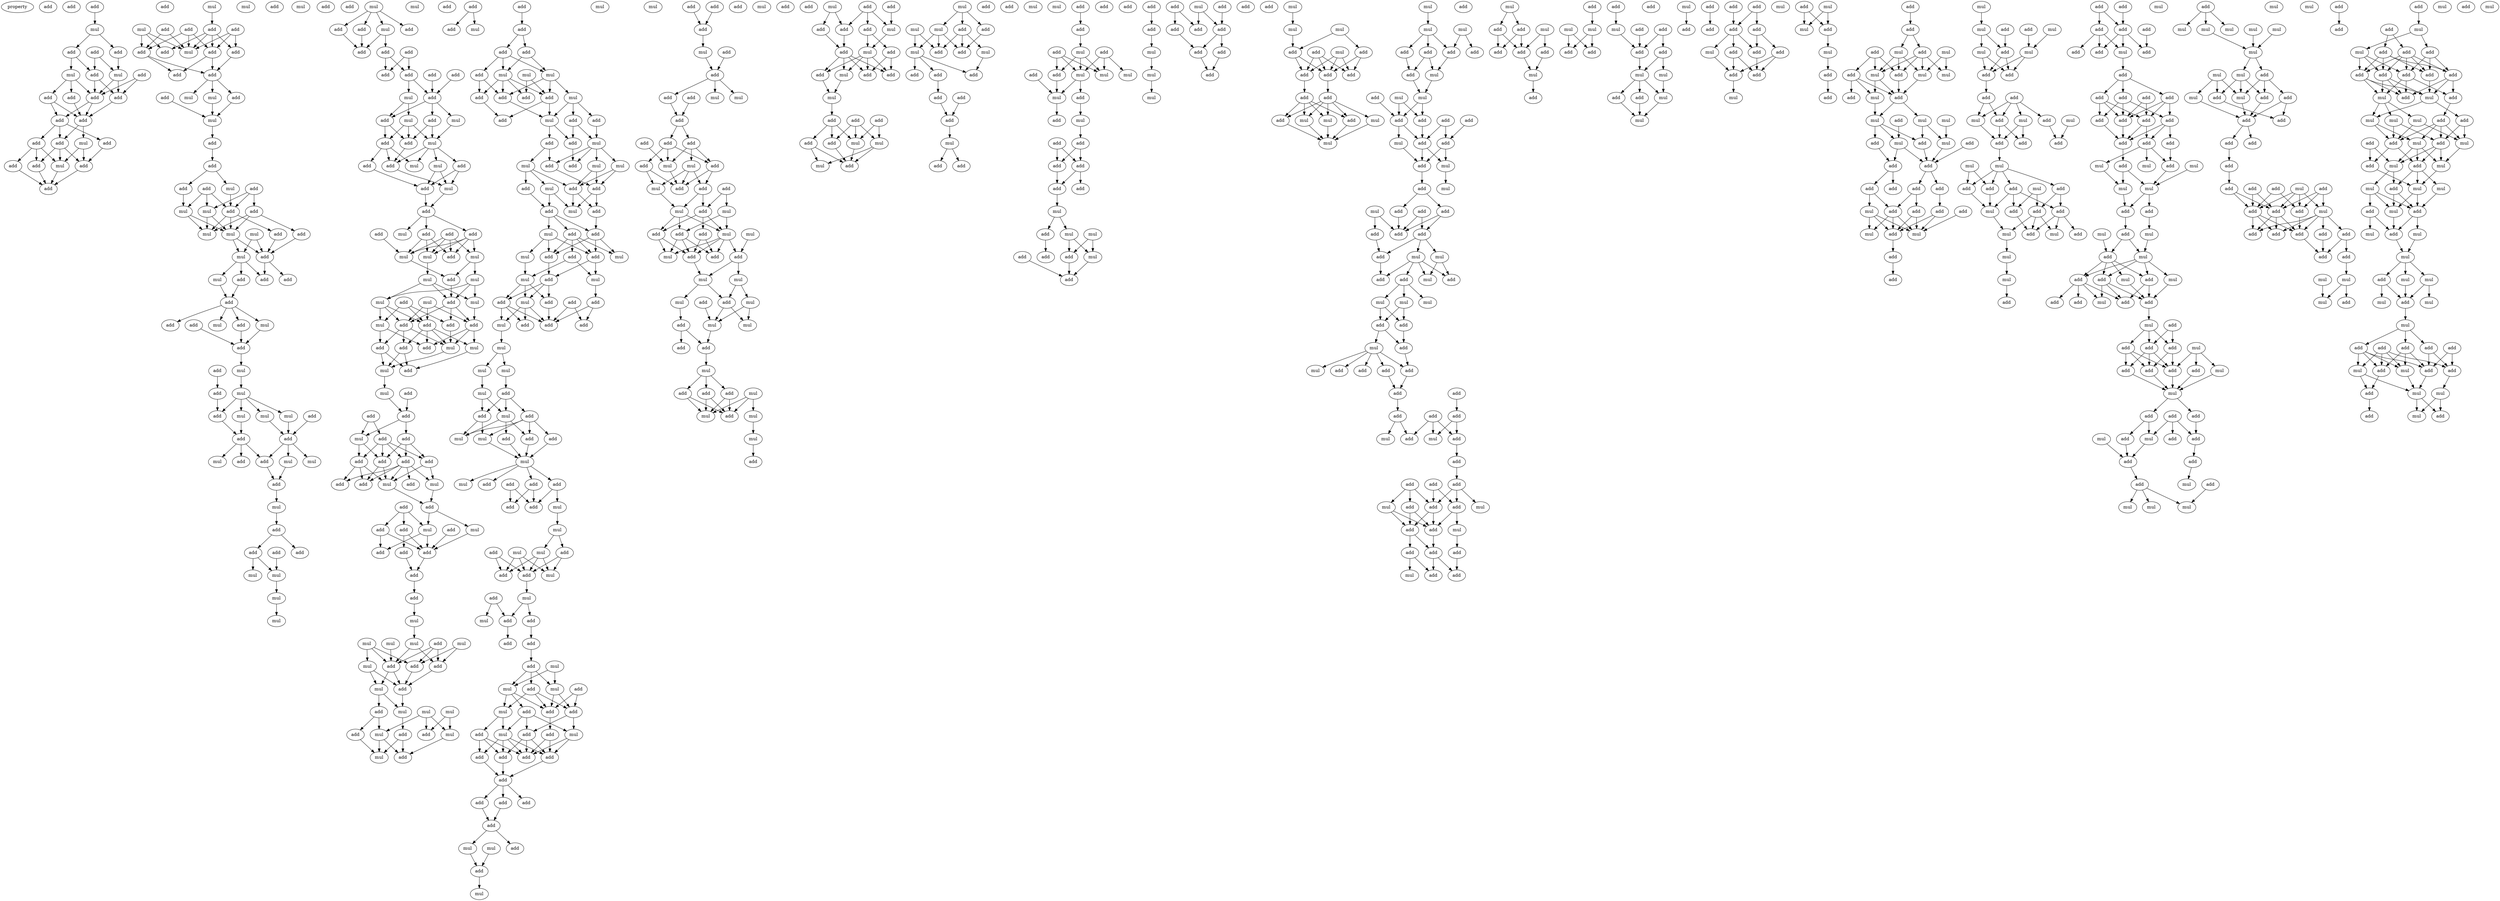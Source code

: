 digraph {
    node [fontcolor=black]
    property [mul=2,lf=1.9]
    0 [ label = add ];
    1 [ label = add ];
    2 [ label = add ];
    3 [ label = add ];
    4 [ label = mul ];
    5 [ label = add ];
    6 [ label = add ];
    7 [ label = add ];
    8 [ label = add ];
    9 [ label = mul ];
    10 [ label = mul ];
    11 [ label = add ];
    12 [ label = add ];
    13 [ label = add ];
    14 [ label = add ];
    15 [ label = add ];
    16 [ label = add ];
    17 [ label = add ];
    18 [ label = add ];
    19 [ label = add ];
    20 [ label = add ];
    21 [ label = mul ];
    22 [ label = add ];
    23 [ label = mul ];
    24 [ label = add ];
    25 [ label = add ];
    26 [ label = add ];
    27 [ label = mul ];
    28 [ label = add ];
    29 [ label = add ];
    30 [ label = mul ];
    31 [ label = add ];
    32 [ label = add ];
    33 [ label = add ];
    34 [ label = add ];
    35 [ label = mul ];
    36 [ label = add ];
    37 [ label = add ];
    38 [ label = add ];
    39 [ label = add ];
    40 [ label = mul ];
    41 [ label = mul ];
    42 [ label = add ];
    43 [ label = add ];
    44 [ label = mul ];
    45 [ label = add ];
    46 [ label = mul ];
    47 [ label = add ];
    48 [ label = add ];
    49 [ label = add ];
    50 [ label = add ];
    51 [ label = mul ];
    52 [ label = add ];
    53 [ label = mul ];
    54 [ label = add ];
    55 [ label = mul ];
    56 [ label = add ];
    57 [ label = mul ];
    58 [ label = mul ];
    59 [ label = mul ];
    60 [ label = add ];
    61 [ label = mul ];
    62 [ label = add ];
    63 [ label = mul ];
    64 [ label = add ];
    65 [ label = add ];
    66 [ label = add ];
    67 [ label = add ];
    68 [ label = mul ];
    69 [ label = add ];
    70 [ label = add ];
    71 [ label = mul ];
    72 [ label = add ];
    73 [ label = add ];
    74 [ label = add ];
    75 [ label = mul ];
    76 [ label = add ];
    77 [ label = mul ];
    78 [ label = add ];
    79 [ label = mul ];
    80 [ label = mul ];
    81 [ label = add ];
    82 [ label = mul ];
    83 [ label = add ];
    84 [ label = add ];
    85 [ label = add ];
    86 [ label = mul ];
    87 [ label = mul ];
    88 [ label = add ];
    89 [ label = mul ];
    90 [ label = add ];
    91 [ label = mul ];
    92 [ label = add ];
    93 [ label = add ];
    94 [ label = add ];
    95 [ label = add ];
    96 [ label = mul ];
    97 [ label = mul ];
    98 [ label = mul ];
    99 [ label = add ];
    100 [ label = mul ];
    101 [ label = mul ];
    102 [ label = add ];
    103 [ label = add ];
    104 [ label = mul ];
    105 [ label = add ];
    106 [ label = add ];
    107 [ label = mul ];
    108 [ label = mul ];
    109 [ label = add ];
    110 [ label = add ];
    111 [ label = add ];
    112 [ label = add ];
    113 [ label = add ];
    114 [ label = add ];
    115 [ label = add ];
    116 [ label = add ];
    117 [ label = add ];
    118 [ label = mul ];
    119 [ label = add ];
    120 [ label = add ];
    121 [ label = mul ];
    122 [ label = add ];
    123 [ label = mul ];
    124 [ label = mul ];
    125 [ label = add ];
    126 [ label = add ];
    127 [ label = mul ];
    128 [ label = add ];
    129 [ label = mul ];
    130 [ label = add ];
    131 [ label = add ];
    132 [ label = mul ];
    133 [ label = add ];
    134 [ label = add ];
    135 [ label = add ];
    136 [ label = mul ];
    137 [ label = add ];
    138 [ label = add ];
    139 [ label = add ];
    140 [ label = mul ];
    141 [ label = add ];
    142 [ label = mul ];
    143 [ label = mul ];
    144 [ label = add ];
    145 [ label = mul ];
    146 [ label = mul ];
    147 [ label = mul ];
    148 [ label = add ];
    149 [ label = mul ];
    150 [ label = mul ];
    151 [ label = add ];
    152 [ label = add ];
    153 [ label = add ];
    154 [ label = add ];
    155 [ label = add ];
    156 [ label = mul ];
    157 [ label = add ];
    158 [ label = mul ];
    159 [ label = add ];
    160 [ label = add ];
    161 [ label = mul ];
    162 [ label = add ];
    163 [ label = mul ];
    164 [ label = mul ];
    165 [ label = add ];
    166 [ label = add ];
    167 [ label = add ];
    168 [ label = add ];
    169 [ label = mul ];
    170 [ label = add ];
    171 [ label = add ];
    172 [ label = add ];
    173 [ label = add ];
    174 [ label = add ];
    175 [ label = mul ];
    176 [ label = mul ];
    177 [ label = add ];
    178 [ label = add ];
    179 [ label = add ];
    180 [ label = add ];
    181 [ label = add ];
    182 [ label = add ];
    183 [ label = add ];
    184 [ label = mul ];
    185 [ label = mul ];
    186 [ label = add ];
    187 [ label = add ];
    188 [ label = add ];
    189 [ label = add ];
    190 [ label = add ];
    191 [ label = add ];
    192 [ label = mul ];
    193 [ label = mul ];
    194 [ label = mul ];
    195 [ label = mul ];
    196 [ label = add ];
    197 [ label = mul ];
    198 [ label = mul ];
    199 [ label = add ];
    200 [ label = add ];
    201 [ label = add ];
    202 [ label = add ];
    203 [ label = mul ];
    204 [ label = add ];
    205 [ label = mul ];
    206 [ label = mul ];
    207 [ label = mul ];
    208 [ label = mul ];
    209 [ label = add ];
    210 [ label = add ];
    211 [ label = add ];
    212 [ label = mul ];
    213 [ label = mul ];
    214 [ label = add ];
    215 [ label = add ];
    216 [ label = add ];
    217 [ label = add ];
    218 [ label = mul ];
    219 [ label = add ];
    220 [ label = add ];
    221 [ label = add ];
    222 [ label = add ];
    223 [ label = mul ];
    224 [ label = mul ];
    225 [ label = mul ];
    226 [ label = add ];
    227 [ label = add ];
    228 [ label = mul ];
    229 [ label = add ];
    230 [ label = add ];
    231 [ label = add ];
    232 [ label = mul ];
    233 [ label = add ];
    234 [ label = add ];
    235 [ label = mul ];
    236 [ label = add ];
    237 [ label = add ];
    238 [ label = mul ];
    239 [ label = add ];
    240 [ label = mul ];
    241 [ label = mul ];
    242 [ label = add ];
    243 [ label = mul ];
    244 [ label = add ];
    245 [ label = add ];
    246 [ label = add ];
    247 [ label = add ];
    248 [ label = add ];
    249 [ label = mul ];
    250 [ label = mul ];
    251 [ label = add ];
    252 [ label = add ];
    253 [ label = add ];
    254 [ label = mul ];
    255 [ label = add ];
    256 [ label = add ];
    257 [ label = mul ];
    258 [ label = mul ];
    259 [ label = add ];
    260 [ label = mul ];
    261 [ label = add ];
    262 [ label = add ];
    263 [ label = mul ];
    264 [ label = add ];
    265 [ label = add ];
    266 [ label = mul ];
    267 [ label = add ];
    268 [ label = add ];
    269 [ label = add ];
    270 [ label = mul ];
    271 [ label = mul ];
    272 [ label = mul ];
    273 [ label = mul ];
    274 [ label = mul ];
    275 [ label = add ];
    276 [ label = mul ];
    277 [ label = add ];
    278 [ label = add ];
    279 [ label = add ];
    280 [ label = mul ];
    281 [ label = add ];
    282 [ label = mul ];
    283 [ label = add ];
    284 [ label = mul ];
    285 [ label = add ];
    286 [ label = mul ];
    287 [ label = add ];
    288 [ label = add ];
    289 [ label = add ];
    290 [ label = add ];
    291 [ label = add ];
    292 [ label = mul ];
    293 [ label = mul ];
    294 [ label = add ];
    295 [ label = mul ];
    296 [ label = add ];
    297 [ label = mul ];
    298 [ label = add ];
    299 [ label = add ];
    300 [ label = mul ];
    301 [ label = mul ];
    302 [ label = add ];
    303 [ label = add ];
    304 [ label = add ];
    305 [ label = mul ];
    306 [ label = add ];
    307 [ label = add ];
    308 [ label = add ];
    309 [ label = mul ];
    310 [ label = mul ];
    311 [ label = add ];
    312 [ label = mul ];
    313 [ label = add ];
    314 [ label = add ];
    315 [ label = add ];
    316 [ label = mul ];
    317 [ label = add ];
    318 [ label = add ];
    319 [ label = add ];
    320 [ label = mul ];
    321 [ label = add ];
    322 [ label = mul ];
    323 [ label = add ];
    324 [ label = add ];
    325 [ label = add ];
    326 [ label = add ];
    327 [ label = add ];
    328 [ label = add ];
    329 [ label = add ];
    330 [ label = add ];
    331 [ label = add ];
    332 [ label = mul ];
    333 [ label = mul ];
    334 [ label = mul ];
    335 [ label = add ];
    336 [ label = add ];
    337 [ label = add ];
    338 [ label = add ];
    339 [ label = add ];
    340 [ label = mul ];
    341 [ label = add ];
    342 [ label = mul ];
    343 [ label = mul ];
    344 [ label = add ];
    345 [ label = add ];
    346 [ label = add ];
    347 [ label = mul ];
    348 [ label = add ];
    349 [ label = add ];
    350 [ label = mul ];
    351 [ label = add ];
    352 [ label = add ];
    353 [ label = add ];
    354 [ label = add ];
    355 [ label = add ];
    356 [ label = add ];
    357 [ label = mul ];
    358 [ label = mul ];
    359 [ label = add ];
    360 [ label = mul ];
    361 [ label = add ];
    362 [ label = add ];
    363 [ label = add ];
    364 [ label = mul ];
    365 [ label = mul ];
    366 [ label = add ];
    367 [ label = add ];
    368 [ label = mul ];
    369 [ label = mul ];
    370 [ label = add ];
    371 [ label = add ];
    372 [ label = add ];
    373 [ label = mul ];
    374 [ label = add ];
    375 [ label = add ];
    376 [ label = mul ];
    377 [ label = mul ];
    378 [ label = mul ];
    379 [ label = add ];
    380 [ label = mul ];
    381 [ label = add ];
    382 [ label = mul ];
    383 [ label = mul ];
    384 [ label = add ];
    385 [ label = add ];
    386 [ label = add ];
    387 [ label = mul ];
    388 [ label = add ];
    389 [ label = add ];
    390 [ label = mul ];
    391 [ label = add ];
    392 [ label = mul ];
    393 [ label = mul ];
    394 [ label = add ];
    395 [ label = mul ];
    396 [ label = add ];
    397 [ label = mul ];
    398 [ label = add ];
    399 [ label = add ];
    400 [ label = add ];
    401 [ label = add ];
    402 [ label = add ];
    403 [ label = mul ];
    404 [ label = add ];
    405 [ label = mul ];
    406 [ label = add ];
    407 [ label = add ];
    408 [ label = add ];
    409 [ label = add ];
    410 [ label = mul ];
    411 [ label = mul ];
    412 [ label = add ];
    413 [ label = add ];
    414 [ label = add ];
    415 [ label = add ];
    416 [ label = mul ];
    417 [ label = add ];
    418 [ label = mul ];
    419 [ label = add ];
    420 [ label = mul ];
    421 [ label = mul ];
    422 [ label = mul ];
    423 [ label = mul ];
    424 [ label = add ];
    425 [ label = add ];
    426 [ label = add ];
    427 [ label = mul ];
    428 [ label = mul ];
    429 [ label = add ];
    430 [ label = add ];
    431 [ label = add ];
    432 [ label = add ];
    433 [ label = add ];
    434 [ label = add ];
    435 [ label = add ];
    436 [ label = add ];
    437 [ label = add ];
    438 [ label = mul ];
    439 [ label = mul ];
    440 [ label = mul ];
    441 [ label = add ];
    442 [ label = add ];
    443 [ label = add ];
    444 [ label = add ];
    445 [ label = add ];
    446 [ label = add ];
    447 [ label = mul ];
    448 [ label = mul ];
    449 [ label = mul ];
    450 [ label = mul ];
    451 [ label = add ];
    452 [ label = add ];
    453 [ label = mul ];
    454 [ label = add ];
    455 [ label = mul ];
    456 [ label = add ];
    457 [ label = add ];
    458 [ label = add ];
    459 [ label = add ];
    460 [ label = add ];
    461 [ label = add ];
    462 [ label = add ];
    463 [ label = add ];
    464 [ label = add ];
    465 [ label = mul ];
    466 [ label = mul ];
    467 [ label = add ];
    468 [ label = mul ];
    469 [ label = add ];
    470 [ label = add ];
    471 [ label = mul ];
    472 [ label = add ];
    473 [ label = add ];
    474 [ label = add ];
    475 [ label = add ];
    476 [ label = mul ];
    477 [ label = mul ];
    478 [ label = mul ];
    479 [ label = mul ];
    480 [ label = add ];
    481 [ label = add ];
    482 [ label = add ];
    483 [ label = add ];
    484 [ label = add ];
    485 [ label = add ];
    486 [ label = add ];
    487 [ label = add ];
    488 [ label = add ];
    489 [ label = add ];
    490 [ label = mul ];
    491 [ label = mul ];
    492 [ label = mul ];
    493 [ label = add ];
    494 [ label = add ];
    495 [ label = add ];
    496 [ label = mul ];
    497 [ label = add ];
    498 [ label = add ];
    499 [ label = add ];
    500 [ label = add ];
    501 [ label = add ];
    502 [ label = add ];
    503 [ label = add ];
    504 [ label = mul ];
    505 [ label = mul ];
    506 [ label = mul ];
    507 [ label = mul ];
    508 [ label = mul ];
    509 [ label = mul ];
    510 [ label = mul ];
    511 [ label = add ];
    512 [ label = add ];
    513 [ label = add ];
    514 [ label = add ];
    515 [ label = add ];
    516 [ label = add ];
    517 [ label = mul ];
    518 [ label = add ];
    519 [ label = mul ];
    520 [ label = mul ];
    521 [ label = add ];
    522 [ label = add ];
    523 [ label = add ];
    524 [ label = add ];
    525 [ label = add ];
    526 [ label = add ];
    527 [ label = mul ];
    528 [ label = add ];
    529 [ label = mul ];
    530 [ label = add ];
    531 [ label = mul ];
    532 [ label = add ];
    533 [ label = add ];
    534 [ label = add ];
    535 [ label = mul ];
    536 [ label = add ];
    537 [ label = add ];
    538 [ label = add ];
    539 [ label = add ];
    540 [ label = mul ];
    541 [ label = mul ];
    542 [ label = add ];
    543 [ label = add ];
    544 [ label = mul ];
    545 [ label = add ];
    546 [ label = mul ];
    547 [ label = mul ];
    548 [ label = mul ];
    549 [ label = add ];
    550 [ label = add ];
    551 [ label = add ];
    552 [ label = mul ];
    553 [ label = add ];
    554 [ label = add ];
    555 [ label = add ];
    556 [ label = mul ];
    557 [ label = add ];
    558 [ label = add ];
    559 [ label = add ];
    560 [ label = add ];
    561 [ label = add ];
    562 [ label = add ];
    563 [ label = mul ];
    564 [ label = mul ];
    565 [ label = add ];
    566 [ label = add ];
    567 [ label = add ];
    568 [ label = add ];
    569 [ label = add ];
    570 [ label = add ];
    571 [ label = add ];
    572 [ label = mul ];
    573 [ label = mul ];
    574 [ label = add ];
    575 [ label = add ];
    576 [ label = add ];
    577 [ label = add ];
    578 [ label = mul ];
    579 [ label = add ];
    580 [ label = add ];
    581 [ label = add ];
    582 [ label = add ];
    583 [ label = mul ];
    584 [ label = add ];
    585 [ label = mul ];
    586 [ label = add ];
    587 [ label = mul ];
    588 [ label = add ];
    589 [ label = add ];
    590 [ label = add ];
    591 [ label = add ];
    592 [ label = mul ];
    593 [ label = add ];
    594 [ label = add ];
    595 [ label = mul ];
    596 [ label = mul ];
    597 [ label = add ];
    598 [ label = add ];
    599 [ label = add ];
    600 [ label = mul ];
    601 [ label = add ];
    602 [ label = add ];
    603 [ label = add ];
    604 [ label = add ];
    605 [ label = mul ];
    606 [ label = mul ];
    607 [ label = mul ];
    608 [ label = add ];
    609 [ label = add ];
    610 [ label = add ];
    611 [ label = mul ];
    612 [ label = mul ];
    613 [ label = add ];
    614 [ label = add ];
    615 [ label = add ];
    616 [ label = add ];
    617 [ label = add ];
    618 [ label = add ];
    619 [ label = add ];
    620 [ label = mul ];
    621 [ label = add ];
    622 [ label = add ];
    623 [ label = add ];
    624 [ label = mul ];
    625 [ label = add ];
    626 [ label = add ];
    627 [ label = add ];
    628 [ label = mul ];
    629 [ label = mul ];
    630 [ label = mul ];
    631 [ label = add ];
    632 [ label = mul ];
    633 [ label = add ];
    634 [ label = add ];
    635 [ label = add ];
    636 [ label = add ];
    637 [ label = mul ];
    638 [ label = mul ];
    639 [ label = add ];
    640 [ label = add ];
    641 [ label = mul ];
    642 [ label = mul ];
    643 [ label = add ];
    644 [ label = mul ];
    645 [ label = add ];
    646 [ label = add ];
    647 [ label = mul ];
    648 [ label = add ];
    649 [ label = mul ];
    650 [ label = add ];
    651 [ label = mul ];
    652 [ label = mul ];
    653 [ label = add ];
    654 [ label = mul ];
    655 [ label = mul ];
    656 [ label = add ];
    657 [ label = add ];
    658 [ label = add ];
    659 [ label = add ];
    660 [ label = add ];
    661 [ label = add ];
    662 [ label = add ];
    663 [ label = add ];
    664 [ label = add ];
    665 [ label = add ];
    666 [ label = add ];
    667 [ label = add ];
    668 [ label = mul ];
    669 [ label = mul ];
    670 [ label = add ];
    671 [ label = mul ];
    672 [ label = add ];
    673 [ label = add ];
    674 [ label = mul ];
    675 [ label = add ];
    676 [ label = mul ];
    677 [ label = mul ];
    678 [ label = add ];
    679 [ label = mul ];
    680 [ label = add ];
    681 [ label = mul ];
    682 [ label = add ];
    683 [ label = add ];
    684 [ label = add ];
    685 [ label = add ];
    686 [ label = mul ];
    687 [ label = mul ];
    688 [ label = add ];
    689 [ label = add ];
    690 [ label = mul ];
    691 [ label = add ];
    692 [ label = add ];
    693 [ label = add ];
    694 [ label = mul ];
    695 [ label = mul ];
    696 [ label = mul ];
    697 [ label = add ];
    698 [ label = add ];
    699 [ label = add ];
    700 [ label = add ];
    701 [ label = add ];
    702 [ label = mul ];
    703 [ label = add ];
    704 [ label = add ];
    705 [ label = mul ];
    706 [ label = add ];
    707 [ label = add ];
    708 [ label = mul ];
    709 [ label = mul ];
    710 [ label = mul ];
    711 [ label = add ];
    712 [ label = add ];
    713 [ label = mul ];
    714 [ label = add ];
    715 [ label = add ];
    716 [ label = add ];
    717 [ label = add ];
    718 [ label = add ];
    719 [ label = add ];
    720 [ label = mul ];
    721 [ label = add ];
    722 [ label = add ];
    723 [ label = add ];
    724 [ label = add ];
    725 [ label = add ];
    726 [ label = add ];
    727 [ label = add ];
    728 [ label = add ];
    729 [ label = add ];
    730 [ label = add ];
    731 [ label = add ];
    732 [ label = add ];
    733 [ label = add ];
    734 [ label = add ];
    735 [ label = mul ];
    736 [ label = mul ];
    737 [ label = add ];
    738 [ label = mul ];
    739 [ label = mul ];
    740 [ label = mul ];
    741 [ label = add ];
    742 [ label = add ];
    743 [ label = mul ];
    744 [ label = add ];
    745 [ label = mul ];
    746 [ label = mul ];
    747 [ label = add ];
    748 [ label = mul ];
    749 [ label = add ];
    750 [ label = mul ];
    751 [ label = add ];
    752 [ label = add ];
    753 [ label = add ];
    754 [ label = add ];
    755 [ label = add ];
    756 [ label = mul ];
    757 [ label = add ];
    758 [ label = mul ];
    759 [ label = add ];
    760 [ label = mul ];
    761 [ label = add ];
    762 [ label = add ];
    763 [ label = add ];
    764 [ label = add ];
    765 [ label = add ];
    766 [ label = mul ];
    767 [ label = add ];
    768 [ label = add ];
    769 [ label = mul ];
    770 [ label = add ];
    771 [ label = add ];
    772 [ label = add ];
    773 [ label = add ];
    774 [ label = add ];
    775 [ label = add ];
    776 [ label = mul ];
    777 [ label = mul ];
    778 [ label = add ];
    779 [ label = add ];
    780 [ label = mul ];
    781 [ label = add ];
    782 [ label = add ];
    783 [ label = mul ];
    784 [ label = mul ];
    785 [ label = mul ];
    786 [ label = add ];
    787 [ label = mul ];
    788 [ label = mul ];
    789 [ label = mul ];
    790 [ label = mul ];
    791 [ label = mul ];
    792 [ label = mul ];
    793 [ label = mul ];
    794 [ label = mul ];
    795 [ label = add ];
    796 [ label = add ];
    797 [ label = add ];
    798 [ label = add ];
    799 [ label = mul ];
    800 [ label = mul ];
    801 [ label = add ];
    802 [ label = add ];
    803 [ label = mul ];
    804 [ label = add ];
    805 [ label = add ];
    806 [ label = add ];
    807 [ label = add ];
    808 [ label = add ];
    809 [ label = mul ];
    810 [ label = add ];
    811 [ label = add ];
    812 [ label = add ];
    813 [ label = add ];
    814 [ label = add ];
    815 [ label = mul ];
    816 [ label = add ];
    817 [ label = add ];
    818 [ label = add ];
    819 [ label = add ];
    820 [ label = add ];
    821 [ label = add ];
    822 [ label = add ];
    823 [ label = mul ];
    824 [ label = mul ];
    825 [ label = mul ];
    826 [ label = add ];
    827 [ label = mul ];
    828 [ label = add ];
    829 [ label = add ];
    830 [ label = add ];
    831 [ label = add ];
    832 [ label = mul ];
    833 [ label = mul ];
    834 [ label = mul ];
    835 [ label = add ];
    836 [ label = add ];
    837 [ label = add ];
    838 [ label = add ];
    839 [ label = add ];
    840 [ label = add ];
    841 [ label = add ];
    842 [ label = add ];
    843 [ label = add ];
    844 [ label = mul ];
    845 [ label = mul ];
    846 [ label = add ];
    847 [ label = add ];
    848 [ label = add ];
    849 [ label = mul ];
    850 [ label = mul ];
    851 [ label = mul ];
    852 [ label = add ];
    853 [ label = add ];
    854 [ label = add ];
    855 [ label = mul ];
    856 [ label = mul ];
    857 [ label = add ];
    858 [ label = add ];
    859 [ label = mul ];
    860 [ label = mul ];
    861 [ label = mul ];
    862 [ label = mul ];
    863 [ label = mul ];
    864 [ label = add ];
    865 [ label = mul ];
    866 [ label = add ];
    867 [ label = add ];
    868 [ label = mul ];
    869 [ label = add ];
    870 [ label = mul ];
    871 [ label = mul ];
    872 [ label = mul ];
    873 [ label = add ];
    874 [ label = mul ];
    875 [ label = add ];
    876 [ label = mul ];
    877 [ label = mul ];
    878 [ label = mul ];
    879 [ label = add ];
    880 [ label = add ];
    881 [ label = add ];
    882 [ label = add ];
    883 [ label = add ];
    884 [ label = add ];
    885 [ label = mul ];
    886 [ label = mul ];
    887 [ label = add ];
    888 [ label = add ];
    889 [ label = add ];
    890 [ label = mul ];
    891 [ label = mul ];
    892 [ label = add ];
    893 [ label = mul ];
    894 [ label = add ];
    895 [ label = add ];
    896 [ label = mul ];
    2 -> 4 [ name = 0 ];
    4 -> 6 [ name = 1 ];
    4 -> 7 [ name = 2 ];
    5 -> 10 [ name = 3 ];
    5 -> 11 [ name = 4 ];
    6 -> 10 [ name = 5 ];
    7 -> 9 [ name = 6 ];
    7 -> 11 [ name = 7 ];
    8 -> 13 [ name = 8 ];
    8 -> 14 [ name = 9 ];
    9 -> 12 [ name = 10 ];
    9 -> 14 [ name = 11 ];
    9 -> 15 [ name = 12 ];
    10 -> 13 [ name = 13 ];
    10 -> 14 [ name = 14 ];
    11 -> 13 [ name = 15 ];
    11 -> 14 [ name = 16 ];
    12 -> 16 [ name = 17 ];
    12 -> 17 [ name = 18 ];
    13 -> 17 [ name = 19 ];
    14 -> 16 [ name = 20 ];
    14 -> 17 [ name = 21 ];
    15 -> 17 [ name = 22 ];
    16 -> 18 [ name = 23 ];
    16 -> 19 [ name = 24 ];
    16 -> 20 [ name = 25 ];
    17 -> 18 [ name = 26 ];
    17 -> 21 [ name = 27 ];
    18 -> 23 [ name = 28 ];
    18 -> 24 [ name = 29 ];
    18 -> 25 [ name = 30 ];
    19 -> 22 [ name = 31 ];
    19 -> 23 [ name = 32 ];
    19 -> 25 [ name = 33 ];
    20 -> 24 [ name = 34 ];
    21 -> 23 [ name = 35 ];
    21 -> 24 [ name = 36 ];
    22 -> 26 [ name = 37 ];
    23 -> 26 [ name = 38 ];
    24 -> 26 [ name = 39 ];
    25 -> 26 [ name = 40 ];
    27 -> 28 [ name = 41 ];
    28 -> 33 [ name = 42 ];
    28 -> 35 [ name = 43 ];
    28 -> 36 [ name = 44 ];
    28 -> 37 [ name = 45 ];
    29 -> 34 [ name = 46 ];
    29 -> 35 [ name = 47 ];
    29 -> 37 [ name = 48 ];
    30 -> 34 [ name = 49 ];
    30 -> 35 [ name = 50 ];
    30 -> 36 [ name = 51 ];
    31 -> 34 [ name = 52 ];
    31 -> 35 [ name = 53 ];
    32 -> 33 [ name = 54 ];
    32 -> 35 [ name = 55 ];
    32 -> 37 [ name = 56 ];
    33 -> 39 [ name = 57 ];
    34 -> 38 [ name = 58 ];
    34 -> 39 [ name = 59 ];
    37 -> 38 [ name = 60 ];
    37 -> 39 [ name = 61 ];
    39 -> 40 [ name = 62 ];
    39 -> 41 [ name = 63 ];
    39 -> 42 [ name = 64 ];
    40 -> 44 [ name = 65 ];
    42 -> 44 [ name = 66 ];
    43 -> 44 [ name = 67 ];
    44 -> 45 [ name = 68 ];
    45 -> 47 [ name = 69 ];
    47 -> 49 [ name = 70 ];
    47 -> 51 [ name = 71 ];
    48 -> 52 [ name = 72 ];
    48 -> 53 [ name = 73 ];
    48 -> 55 [ name = 74 ];
    49 -> 53 [ name = 75 ];
    50 -> 52 [ name = 76 ];
    50 -> 54 [ name = 77 ];
    50 -> 55 [ name = 78 ];
    51 -> 52 [ name = 79 ];
    52 -> 56 [ name = 80 ];
    52 -> 58 [ name = 81 ];
    52 -> 59 [ name = 82 ];
    53 -> 58 [ name = 83 ];
    53 -> 59 [ name = 84 ];
    54 -> 58 [ name = 85 ];
    54 -> 59 [ name = 86 ];
    54 -> 60 [ name = 87 ];
    55 -> 58 [ name = 88 ];
    55 -> 59 [ name = 89 ];
    56 -> 62 [ name = 90 ];
    57 -> 61 [ name = 91 ];
    57 -> 62 [ name = 92 ];
    59 -> 61 [ name = 93 ];
    59 -> 62 [ name = 94 ];
    60 -> 62 [ name = 95 ];
    61 -> 63 [ name = 96 ];
    61 -> 64 [ name = 97 ];
    61 -> 66 [ name = 98 ];
    62 -> 64 [ name = 99 ];
    62 -> 65 [ name = 100 ];
    63 -> 67 [ name = 101 ];
    66 -> 67 [ name = 102 ];
    67 -> 68 [ name = 103 ];
    67 -> 70 [ name = 104 ];
    67 -> 71 [ name = 105 ];
    67 -> 72 [ name = 106 ];
    69 -> 73 [ name = 107 ];
    70 -> 73 [ name = 108 ];
    71 -> 73 [ name = 109 ];
    73 -> 75 [ name = 110 ];
    74 -> 76 [ name = 111 ];
    75 -> 77 [ name = 112 ];
    76 -> 78 [ name = 113 ];
    77 -> 78 [ name = 114 ];
    77 -> 79 [ name = 115 ];
    77 -> 80 [ name = 116 ];
    77 -> 82 [ name = 117 ];
    78 -> 83 [ name = 118 ];
    79 -> 84 [ name = 119 ];
    80 -> 83 [ name = 120 ];
    81 -> 84 [ name = 121 ];
    82 -> 84 [ name = 122 ];
    83 -> 85 [ name = 123 ];
    83 -> 88 [ name = 124 ];
    83 -> 89 [ name = 125 ];
    84 -> 86 [ name = 126 ];
    84 -> 87 [ name = 127 ];
    84 -> 88 [ name = 128 ];
    87 -> 90 [ name = 129 ];
    88 -> 90 [ name = 130 ];
    90 -> 91 [ name = 131 ];
    91 -> 92 [ name = 132 ];
    92 -> 94 [ name = 133 ];
    92 -> 95 [ name = 134 ];
    93 -> 96 [ name = 135 ];
    95 -> 96 [ name = 136 ];
    95 -> 97 [ name = 137 ];
    96 -> 98 [ name = 138 ];
    98 -> 100 [ name = 139 ];
    104 -> 105 [ name = 140 ];
    104 -> 106 [ name = 141 ];
    104 -> 107 [ name = 142 ];
    104 -> 109 [ name = 143 ];
    105 -> 112 [ name = 144 ];
    106 -> 112 [ name = 145 ];
    107 -> 110 [ name = 146 ];
    107 -> 112 [ name = 147 ];
    110 -> 115 [ name = 148 ];
    110 -> 117 [ name = 149 ];
    111 -> 115 [ name = 150 ];
    111 -> 117 [ name = 151 ];
    114 -> 119 [ name = 152 ];
    116 -> 119 [ name = 153 ];
    117 -> 118 [ name = 154 ];
    117 -> 119 [ name = 155 ];
    118 -> 122 [ name = 156 ];
    118 -> 123 [ name = 157 ];
    119 -> 120 [ name = 158 ];
    119 -> 121 [ name = 159 ];
    119 -> 122 [ name = 160 ];
    120 -> 124 [ name = 161 ];
    120 -> 126 [ name = 162 ];
    121 -> 124 [ name = 163 ];
    122 -> 125 [ name = 164 ];
    122 -> 126 [ name = 165 ];
    123 -> 124 [ name = 166 ];
    123 -> 125 [ name = 167 ];
    123 -> 126 [ name = 168 ];
    124 -> 127 [ name = 169 ];
    124 -> 128 [ name = 170 ];
    124 -> 129 [ name = 171 ];
    124 -> 131 [ name = 172 ];
    125 -> 128 [ name = 173 ];
    125 -> 129 [ name = 174 ];
    125 -> 130 [ name = 175 ];
    126 -> 128 [ name = 176 ];
    127 -> 132 [ name = 177 ];
    127 -> 133 [ name = 178 ];
    128 -> 132 [ name = 179 ];
    130 -> 133 [ name = 180 ];
    131 -> 132 [ name = 181 ];
    131 -> 133 [ name = 182 ];
    132 -> 134 [ name = 183 ];
    133 -> 134 [ name = 184 ];
    134 -> 136 [ name = 185 ];
    134 -> 138 [ name = 186 ];
    134 -> 139 [ name = 187 ];
    135 -> 143 [ name = 188 ];
    137 -> 140 [ name = 189 ];
    137 -> 141 [ name = 190 ];
    137 -> 142 [ name = 191 ];
    137 -> 143 [ name = 192 ];
    138 -> 140 [ name = 193 ];
    138 -> 141 [ name = 194 ];
    138 -> 142 [ name = 195 ];
    138 -> 143 [ name = 196 ];
    139 -> 141 [ name = 197 ];
    139 -> 142 [ name = 198 ];
    139 -> 143 [ name = 199 ];
    140 -> 144 [ name = 200 ];
    140 -> 145 [ name = 201 ];
    142 -> 146 [ name = 202 ];
    143 -> 144 [ name = 203 ];
    144 -> 151 [ name = 204 ];
    145 -> 149 [ name = 205 ];
    145 -> 150 [ name = 206 ];
    145 -> 151 [ name = 207 ];
    146 -> 149 [ name = 208 ];
    146 -> 150 [ name = 209 ];
    146 -> 151 [ name = 210 ];
    147 -> 152 [ name = 211 ];
    147 -> 153 [ name = 212 ];
    147 -> 155 [ name = 213 ];
    148 -> 153 [ name = 214 ];
    148 -> 154 [ name = 215 ];
    148 -> 156 [ name = 216 ];
    149 -> 155 [ name = 217 ];
    150 -> 152 [ name = 218 ];
    150 -> 153 [ name = 219 ];
    150 -> 156 [ name = 220 ];
    151 -> 152 [ name = 221 ];
    151 -> 154 [ name = 222 ];
    151 -> 155 [ name = 223 ];
    152 -> 157 [ name = 224 ];
    152 -> 158 [ name = 225 ];
    152 -> 160 [ name = 226 ];
    153 -> 158 [ name = 227 ];
    153 -> 159 [ name = 228 ];
    153 -> 160 [ name = 229 ];
    153 -> 161 [ name = 230 ];
    154 -> 158 [ name = 231 ];
    155 -> 158 [ name = 232 ];
    155 -> 159 [ name = 233 ];
    155 -> 161 [ name = 234 ];
    156 -> 157 [ name = 235 ];
    156 -> 159 [ name = 236 ];
    157 -> 162 [ name = 237 ];
    157 -> 163 [ name = 238 ];
    158 -> 163 [ name = 239 ];
    160 -> 162 [ name = 240 ];
    160 -> 163 [ name = 241 ];
    161 -> 162 [ name = 242 ];
    163 -> 164 [ name = 243 ];
    164 -> 166 [ name = 244 ];
    165 -> 166 [ name = 245 ];
    166 -> 168 [ name = 246 ];
    166 -> 169 [ name = 247 ];
    167 -> 169 [ name = 248 ];
    167 -> 170 [ name = 249 ];
    168 -> 171 [ name = 250 ];
    168 -> 172 [ name = 251 ];
    168 -> 173 [ name = 252 ];
    169 -> 173 [ name = 253 ];
    169 -> 174 [ name = 254 ];
    170 -> 171 [ name = 255 ];
    170 -> 172 [ name = 256 ];
    170 -> 173 [ name = 257 ];
    170 -> 174 [ name = 258 ];
    171 -> 175 [ name = 259 ];
    171 -> 176 [ name = 260 ];
    171 -> 177 [ name = 261 ];
    171 -> 178 [ name = 262 ];
    171 -> 179 [ name = 263 ];
    172 -> 175 [ name = 264 ];
    172 -> 176 [ name = 265 ];
    173 -> 175 [ name = 266 ];
    173 -> 179 [ name = 267 ];
    174 -> 175 [ name = 268 ];
    174 -> 178 [ name = 269 ];
    174 -> 179 [ name = 270 ];
    175 -> 180 [ name = 271 ];
    176 -> 180 [ name = 272 ];
    180 -> 184 [ name = 273 ];
    180 -> 185 [ name = 274 ];
    181 -> 182 [ name = 275 ];
    181 -> 185 [ name = 276 ];
    181 -> 186 [ name = 277 ];
    182 -> 188 [ name = 278 ];
    182 -> 189 [ name = 279 ];
    183 -> 189 [ name = 280 ];
    184 -> 189 [ name = 281 ];
    185 -> 187 [ name = 282 ];
    185 -> 189 [ name = 283 ];
    186 -> 187 [ name = 284 ];
    186 -> 189 [ name = 285 ];
    188 -> 190 [ name = 286 ];
    189 -> 190 [ name = 287 ];
    190 -> 191 [ name = 288 ];
    191 -> 192 [ name = 289 ];
    192 -> 194 [ name = 290 ];
    193 -> 199 [ name = 291 ];
    194 -> 199 [ name = 292 ];
    194 -> 201 [ name = 293 ];
    195 -> 200 [ name = 294 ];
    195 -> 201 [ name = 295 ];
    196 -> 199 [ name = 296 ];
    196 -> 200 [ name = 297 ];
    196 -> 201 [ name = 298 ];
    197 -> 198 [ name = 299 ];
    197 -> 199 [ name = 300 ];
    197 -> 200 [ name = 301 ];
    198 -> 202 [ name = 302 ];
    198 -> 203 [ name = 303 ];
    199 -> 202 [ name = 304 ];
    199 -> 203 [ name = 305 ];
    200 -> 202 [ name = 306 ];
    201 -> 202 [ name = 307 ];
    202 -> 207 [ name = 308 ];
    203 -> 204 [ name = 309 ];
    203 -> 207 [ name = 310 ];
    204 -> 211 [ name = 311 ];
    204 -> 212 [ name = 312 ];
    205 -> 208 [ name = 313 ];
    205 -> 209 [ name = 314 ];
    205 -> 212 [ name = 315 ];
    206 -> 208 [ name = 316 ];
    206 -> 209 [ name = 317 ];
    207 -> 210 [ name = 318 ];
    208 -> 214 [ name = 319 ];
    210 -> 213 [ name = 320 ];
    210 -> 214 [ name = 321 ];
    211 -> 213 [ name = 322 ];
    212 -> 213 [ name = 323 ];
    212 -> 214 [ name = 324 ];
    215 -> 216 [ name = 325 ];
    215 -> 218 [ name = 326 ];
    217 -> 219 [ name = 327 ];
    219 -> 220 [ name = 328 ];
    219 -> 221 [ name = 329 ];
    220 -> 222 [ name = 330 ];
    220 -> 223 [ name = 331 ];
    220 -> 225 [ name = 332 ];
    221 -> 223 [ name = 333 ];
    221 -> 225 [ name = 334 ];
    222 -> 226 [ name = 335 ];
    222 -> 230 [ name = 336 ];
    223 -> 228 [ name = 337 ];
    223 -> 229 [ name = 338 ];
    223 -> 230 [ name = 339 ];
    224 -> 227 [ name = 340 ];
    224 -> 229 [ name = 341 ];
    225 -> 226 [ name = 342 ];
    225 -> 227 [ name = 343 ];
    225 -> 229 [ name = 344 ];
    225 -> 230 [ name = 345 ];
    226 -> 231 [ name = 346 ];
    228 -> 232 [ name = 347 ];
    228 -> 233 [ name = 348 ];
    228 -> 234 [ name = 349 ];
    229 -> 231 [ name = 350 ];
    229 -> 232 [ name = 351 ];
    230 -> 232 [ name = 352 ];
    232 -> 236 [ name = 353 ];
    232 -> 237 [ name = 354 ];
    233 -> 235 [ name = 355 ];
    233 -> 236 [ name = 356 ];
    234 -> 235 [ name = 357 ];
    235 -> 238 [ name = 358 ];
    235 -> 239 [ name = 359 ];
    235 -> 241 [ name = 360 ];
    235 -> 242 [ name = 361 ];
    236 -> 242 [ name = 362 ];
    237 -> 239 [ name = 363 ];
    237 -> 240 [ name = 364 ];
    238 -> 244 [ name = 365 ];
    238 -> 245 [ name = 366 ];
    239 -> 244 [ name = 367 ];
    240 -> 243 [ name = 368 ];
    240 -> 245 [ name = 369 ];
    240 -> 246 [ name = 370 ];
    241 -> 244 [ name = 371 ];
    241 -> 245 [ name = 372 ];
    243 -> 247 [ name = 373 ];
    243 -> 249 [ name = 374 ];
    244 -> 248 [ name = 375 ];
    244 -> 249 [ name = 376 ];
    245 -> 248 [ name = 377 ];
    245 -> 249 [ name = 378 ];
    246 -> 247 [ name = 379 ];
    247 -> 250 [ name = 380 ];
    247 -> 251 [ name = 381 ];
    247 -> 252 [ name = 382 ];
    248 -> 251 [ name = 383 ];
    250 -> 255 [ name = 384 ];
    250 -> 256 [ name = 385 ];
    250 -> 257 [ name = 386 ];
    251 -> 254 [ name = 387 ];
    251 -> 255 [ name = 388 ];
    251 -> 256 [ name = 389 ];
    252 -> 253 [ name = 390 ];
    252 -> 254 [ name = 391 ];
    252 -> 255 [ name = 392 ];
    252 -> 256 [ name = 393 ];
    253 -> 258 [ name = 394 ];
    253 -> 260 [ name = 395 ];
    255 -> 259 [ name = 396 ];
    256 -> 258 [ name = 397 ];
    256 -> 259 [ name = 398 ];
    257 -> 260 [ name = 399 ];
    258 -> 262 [ name = 400 ];
    259 -> 263 [ name = 401 ];
    259 -> 264 [ name = 402 ];
    259 -> 265 [ name = 403 ];
    260 -> 263 [ name = 404 ];
    260 -> 264 [ name = 405 ];
    260 -> 265 [ name = 406 ];
    261 -> 267 [ name = 407 ];
    261 -> 268 [ name = 408 ];
    262 -> 267 [ name = 409 ];
    262 -> 268 [ name = 410 ];
    263 -> 266 [ name = 411 ];
    263 -> 268 [ name = 412 ];
    263 -> 269 [ name = 413 ];
    264 -> 268 [ name = 414 ];
    265 -> 266 [ name = 415 ];
    265 -> 268 [ name = 416 ];
    265 -> 269 [ name = 417 ];
    266 -> 270 [ name = 418 ];
    270 -> 271 [ name = 419 ];
    270 -> 272 [ name = 420 ];
    271 -> 275 [ name = 421 ];
    272 -> 273 [ name = 422 ];
    273 -> 276 [ name = 423 ];
    273 -> 278 [ name = 424 ];
    275 -> 276 [ name = 425 ];
    275 -> 277 [ name = 426 ];
    275 -> 278 [ name = 427 ];
    276 -> 279 [ name = 428 ];
    276 -> 280 [ name = 429 ];
    276 -> 283 [ name = 430 ];
    277 -> 280 [ name = 431 ];
    277 -> 281 [ name = 432 ];
    277 -> 282 [ name = 433 ];
    277 -> 283 [ name = 434 ];
    278 -> 280 [ name = 435 ];
    278 -> 282 [ name = 436 ];
    279 -> 284 [ name = 437 ];
    281 -> 284 [ name = 438 ];
    282 -> 284 [ name = 439 ];
    283 -> 284 [ name = 440 ];
    284 -> 285 [ name = 441 ];
    284 -> 286 [ name = 442 ];
    284 -> 287 [ name = 443 ];
    284 -> 288 [ name = 444 ];
    285 -> 290 [ name = 445 ];
    285 -> 291 [ name = 446 ];
    288 -> 290 [ name = 447 ];
    288 -> 292 [ name = 448 ];
    289 -> 290 [ name = 449 ];
    289 -> 291 [ name = 450 ];
    292 -> 293 [ name = 451 ];
    293 -> 296 [ name = 452 ];
    293 -> 297 [ name = 453 ];
    294 -> 298 [ name = 454 ];
    294 -> 299 [ name = 455 ];
    295 -> 298 [ name = 456 ];
    295 -> 299 [ name = 457 ];
    295 -> 300 [ name = 458 ];
    296 -> 298 [ name = 459 ];
    296 -> 300 [ name = 460 ];
    297 -> 298 [ name = 461 ];
    297 -> 299 [ name = 462 ];
    297 -> 300 [ name = 463 ];
    298 -> 301 [ name = 464 ];
    301 -> 303 [ name = 465 ];
    301 -> 304 [ name = 466 ];
    302 -> 303 [ name = 467 ];
    302 -> 305 [ name = 468 ];
    303 -> 307 [ name = 469 ];
    304 -> 306 [ name = 470 ];
    306 -> 308 [ name = 471 ];
    308 -> 310 [ name = 472 ];
    308 -> 311 [ name = 473 ];
    308 -> 312 [ name = 474 ];
    309 -> 310 [ name = 475 ];
    309 -> 312 [ name = 476 ];
    310 -> 314 [ name = 477 ];
    310 -> 316 [ name = 478 ];
    310 -> 317 [ name = 479 ];
    311 -> 314 [ name = 480 ];
    311 -> 315 [ name = 481 ];
    311 -> 316 [ name = 482 ];
    312 -> 314 [ name = 483 ];
    312 -> 315 [ name = 484 ];
    313 -> 314 [ name = 485 ];
    313 -> 315 [ name = 486 ];
    314 -> 318 [ name = 487 ];
    315 -> 320 [ name = 488 ];
    315 -> 321 [ name = 489 ];
    316 -> 319 [ name = 490 ];
    316 -> 322 [ name = 491 ];
    317 -> 320 [ name = 492 ];
    317 -> 321 [ name = 493 ];
    317 -> 322 [ name = 494 ];
    318 -> 325 [ name = 495 ];
    318 -> 326 [ name = 496 ];
    319 -> 323 [ name = 497 ];
    319 -> 324 [ name = 498 ];
    319 -> 326 [ name = 499 ];
    320 -> 325 [ name = 500 ];
    320 -> 326 [ name = 501 ];
    321 -> 324 [ name = 502 ];
    321 -> 325 [ name = 503 ];
    321 -> 326 [ name = 504 ];
    322 -> 323 [ name = 505 ];
    322 -> 324 [ name = 506 ];
    322 -> 325 [ name = 507 ];
    322 -> 326 [ name = 508 ];
    323 -> 327 [ name = 509 ];
    324 -> 327 [ name = 510 ];
    325 -> 327 [ name = 511 ];
    327 -> 328 [ name = 512 ];
    327 -> 329 [ name = 513 ];
    327 -> 330 [ name = 514 ];
    328 -> 331 [ name = 515 ];
    330 -> 331 [ name = 516 ];
    331 -> 332 [ name = 517 ];
    331 -> 335 [ name = 518 ];
    332 -> 336 [ name = 519 ];
    334 -> 336 [ name = 520 ];
    336 -> 340 [ name = 521 ];
    337 -> 341 [ name = 522 ];
    339 -> 341 [ name = 523 ];
    341 -> 342 [ name = 524 ];
    342 -> 345 [ name = 525 ];
    344 -> 345 [ name = 526 ];
    345 -> 347 [ name = 527 ];
    345 -> 349 [ name = 528 ];
    345 -> 350 [ name = 529 ];
    346 -> 351 [ name = 530 ];
    349 -> 351 [ name = 531 ];
    351 -> 353 [ name = 532 ];
    351 -> 354 [ name = 533 ];
    353 -> 356 [ name = 534 ];
    353 -> 357 [ name = 535 ];
    353 -> 358 [ name = 536 ];
    354 -> 356 [ name = 537 ];
    354 -> 358 [ name = 538 ];
    354 -> 359 [ name = 539 ];
    355 -> 358 [ name = 540 ];
    356 -> 361 [ name = 541 ];
    356 -> 363 [ name = 542 ];
    357 -> 360 [ name = 543 ];
    357 -> 361 [ name = 544 ];
    357 -> 363 [ name = 545 ];
    358 -> 361 [ name = 546 ];
    359 -> 360 [ name = 547 ];
    359 -> 361 [ name = 548 ];
    360 -> 364 [ name = 549 ];
    362 -> 365 [ name = 550 ];
    362 -> 366 [ name = 551 ];
    363 -> 364 [ name = 552 ];
    363 -> 366 [ name = 553 ];
    364 -> 367 [ name = 554 ];
    364 -> 368 [ name = 555 ];
    364 -> 371 [ name = 556 ];
    365 -> 367 [ name = 557 ];
    365 -> 368 [ name = 558 ];
    366 -> 368 [ name = 559 ];
    366 -> 370 [ name = 560 ];
    366 -> 371 [ name = 561 ];
    367 -> 372 [ name = 562 ];
    367 -> 373 [ name = 563 ];
    367 -> 374 [ name = 564 ];
    368 -> 372 [ name = 565 ];
    368 -> 373 [ name = 566 ];
    368 -> 374 [ name = 567 ];
    368 -> 375 [ name = 568 ];
    369 -> 375 [ name = 569 ];
    370 -> 372 [ name = 570 ];
    370 -> 374 [ name = 571 ];
    371 -> 373 [ name = 572 ];
    371 -> 374 [ name = 573 ];
    374 -> 376 [ name = 574 ];
    375 -> 376 [ name = 575 ];
    375 -> 377 [ name = 576 ];
    376 -> 380 [ name = 577 ];
    376 -> 381 [ name = 578 ];
    377 -> 378 [ name = 579 ];
    377 -> 381 [ name = 580 ];
    378 -> 382 [ name = 581 ];
    378 -> 383 [ name = 582 ];
    379 -> 382 [ name = 583 ];
    380 -> 384 [ name = 584 ];
    381 -> 382 [ name = 585 ];
    381 -> 383 [ name = 586 ];
    382 -> 386 [ name = 587 ];
    384 -> 385 [ name = 588 ];
    384 -> 386 [ name = 589 ];
    386 -> 387 [ name = 590 ];
    387 -> 388 [ name = 591 ];
    387 -> 389 [ name = 592 ];
    387 -> 391 [ name = 593 ];
    388 -> 392 [ name = 594 ];
    388 -> 394 [ name = 595 ];
    389 -> 392 [ name = 596 ];
    389 -> 394 [ name = 597 ];
    390 -> 392 [ name = 598 ];
    390 -> 393 [ name = 599 ];
    390 -> 394 [ name = 600 ];
    391 -> 392 [ name = 601 ];
    391 -> 394 [ name = 602 ];
    393 -> 395 [ name = 603 ];
    395 -> 396 [ name = 604 ];
    397 -> 401 [ name = 605 ];
    397 -> 402 [ name = 606 ];
    398 -> 403 [ name = 607 ];
    399 -> 400 [ name = 608 ];
    399 -> 401 [ name = 609 ];
    399 -> 403 [ name = 610 ];
    400 -> 405 [ name = 611 ];
    400 -> 406 [ name = 612 ];
    401 -> 404 [ name = 613 ];
    402 -> 404 [ name = 614 ];
    403 -> 405 [ name = 615 ];
    404 -> 407 [ name = 616 ];
    404 -> 408 [ name = 617 ];
    404 -> 409 [ name = 618 ];
    404 -> 410 [ name = 619 ];
    405 -> 407 [ name = 620 ];
    405 -> 408 [ name = 621 ];
    405 -> 409 [ name = 622 ];
    405 -> 410 [ name = 623 ];
    406 -> 407 [ name = 624 ];
    406 -> 409 [ name = 625 ];
    408 -> 411 [ name = 626 ];
    410 -> 411 [ name = 627 ];
    411 -> 413 [ name = 628 ];
    412 -> 415 [ name = 629 ];
    412 -> 416 [ name = 630 ];
    412 -> 418 [ name = 631 ];
    413 -> 415 [ name = 632 ];
    413 -> 416 [ name = 633 ];
    413 -> 417 [ name = 634 ];
    414 -> 416 [ name = 635 ];
    414 -> 418 [ name = 636 ];
    415 -> 419 [ name = 637 ];
    416 -> 419 [ name = 638 ];
    417 -> 419 [ name = 639 ];
    417 -> 420 [ name = 640 ];
    418 -> 419 [ name = 641 ];
    418 -> 420 [ name = 642 ];
    421 -> 422 [ name = 643 ];
    421 -> 424 [ name = 644 ];
    421 -> 425 [ name = 645 ];
    422 -> 426 [ name = 646 ];
    422 -> 428 [ name = 647 ];
    422 -> 429 [ name = 648 ];
    423 -> 426 [ name = 649 ];
    423 -> 428 [ name = 650 ];
    424 -> 426 [ name = 651 ];
    424 -> 427 [ name = 652 ];
    424 -> 429 [ name = 653 ];
    425 -> 429 [ name = 654 ];
    427 -> 432 [ name = 655 ];
    428 -> 431 [ name = 656 ];
    428 -> 432 [ name = 657 ];
    428 -> 433 [ name = 658 ];
    431 -> 434 [ name = 659 ];
    434 -> 437 [ name = 660 ];
    435 -> 437 [ name = 661 ];
    437 -> 438 [ name = 662 ];
    438 -> 441 [ name = 663 ];
    438 -> 442 [ name = 664 ];
    443 -> 444 [ name = 665 ];
    444 -> 447 [ name = 666 ];
    445 -> 448 [ name = 667 ];
    445 -> 449 [ name = 668 ];
    445 -> 450 [ name = 669 ];
    446 -> 449 [ name = 670 ];
    446 -> 450 [ name = 671 ];
    446 -> 451 [ name = 672 ];
    447 -> 449 [ name = 673 ];
    447 -> 450 [ name = 674 ];
    447 -> 451 [ name = 675 ];
    449 -> 453 [ name = 676 ];
    449 -> 454 [ name = 677 ];
    451 -> 453 [ name = 678 ];
    452 -> 453 [ name = 679 ];
    453 -> 456 [ name = 680 ];
    454 -> 455 [ name = 681 ];
    455 -> 457 [ name = 682 ];
    457 -> 460 [ name = 683 ];
    457 -> 461 [ name = 684 ];
    458 -> 460 [ name = 685 ];
    458 -> 461 [ name = 686 ];
    460 -> 462 [ name = 687 ];
    461 -> 462 [ name = 688 ];
    461 -> 463 [ name = 689 ];
    462 -> 465 [ name = 690 ];
    465 -> 466 [ name = 691 ];
    465 -> 467 [ name = 692 ];
    466 -> 471 [ name = 693 ];
    466 -> 472 [ name = 694 ];
    467 -> 469 [ name = 695 ];
    468 -> 471 [ name = 696 ];
    468 -> 472 [ name = 697 ];
    470 -> 474 [ name = 698 ];
    471 -> 474 [ name = 699 ];
    472 -> 474 [ name = 700 ];
    473 -> 475 [ name = 701 ];
    475 -> 476 [ name = 702 ];
    476 -> 477 [ name = 703 ];
    477 -> 478 [ name = 704 ];
    479 -> 483 [ name = 705 ];
    479 -> 484 [ name = 706 ];
    480 -> 483 [ name = 707 ];
    480 -> 485 [ name = 708 ];
    481 -> 484 [ name = 709 ];
    484 -> 486 [ name = 710 ];
    484 -> 487 [ name = 711 ];
    485 -> 486 [ name = 712 ];
    486 -> 488 [ name = 713 ];
    487 -> 488 [ name = 714 ];
    490 -> 491 [ name = 715 ];
    491 -> 495 [ name = 716 ];
    492 -> 493 [ name = 717 ];
    492 -> 495 [ name = 718 ];
    493 -> 497 [ name = 719 ];
    493 -> 499 [ name = 720 ];
    494 -> 497 [ name = 721 ];
    494 -> 498 [ name = 722 ];
    494 -> 499 [ name = 723 ];
    495 -> 498 [ name = 724 ];
    495 -> 499 [ name = 725 ];
    496 -> 497 [ name = 726 ];
    496 -> 498 [ name = 727 ];
    496 -> 499 [ name = 728 ];
    498 -> 500 [ name = 729 ];
    499 -> 501 [ name = 730 ];
    500 -> 502 [ name = 731 ];
    500 -> 503 [ name = 732 ];
    500 -> 504 [ name = 733 ];
    500 -> 505 [ name = 734 ];
    501 -> 502 [ name = 735 ];
    501 -> 503 [ name = 736 ];
    501 -> 504 [ name = 737 ];
    501 -> 505 [ name = 738 ];
    501 -> 506 [ name = 739 ];
    502 -> 507 [ name = 740 ];
    503 -> 507 [ name = 741 ];
    504 -> 507 [ name = 742 ];
    505 -> 507 [ name = 743 ];
    506 -> 507 [ name = 744 ];
    508 -> 509 [ name = 745 ];
    509 -> 511 [ name = 746 ];
    509 -> 512 [ name = 747 ];
    509 -> 514 [ name = 748 ];
    510 -> 511 [ name = 749 ];
    510 -> 513 [ name = 750 ];
    511 -> 517 [ name = 751 ];
    512 -> 516 [ name = 752 ];
    512 -> 517 [ name = 753 ];
    514 -> 516 [ name = 754 ];
    516 -> 520 [ name = 755 ];
    517 -> 520 [ name = 756 ];
    518 -> 524 [ name = 757 ];
    519 -> 522 [ name = 758 ];
    519 -> 524 [ name = 759 ];
    520 -> 522 [ name = 760 ];
    520 -> 524 [ name = 761 ];
    521 -> 525 [ name = 762 ];
    521 -> 526 [ name = 763 ];
    522 -> 525 [ name = 764 ];
    523 -> 526 [ name = 765 ];
    524 -> 525 [ name = 766 ];
    524 -> 527 [ name = 767 ];
    525 -> 528 [ name = 768 ];
    525 -> 529 [ name = 769 ];
    526 -> 528 [ name = 770 ];
    526 -> 529 [ name = 771 ];
    527 -> 528 [ name = 772 ];
    528 -> 530 [ name = 773 ];
    529 -> 531 [ name = 774 ];
    530 -> 532 [ name = 775 ];
    530 -> 534 [ name = 776 ];
    532 -> 538 [ name = 777 ];
    533 -> 537 [ name = 778 ];
    533 -> 538 [ name = 779 ];
    534 -> 537 [ name = 780 ];
    534 -> 538 [ name = 781 ];
    535 -> 536 [ name = 782 ];
    535 -> 538 [ name = 783 ];
    536 -> 539 [ name = 784 ];
    537 -> 539 [ name = 785 ];
    537 -> 540 [ name = 786 ];
    537 -> 541 [ name = 787 ];
    539 -> 542 [ name = 788 ];
    540 -> 544 [ name = 789 ];
    540 -> 545 [ name = 790 ];
    541 -> 542 [ name = 791 ];
    541 -> 543 [ name = 792 ];
    541 -> 544 [ name = 793 ];
    541 -> 545 [ name = 794 ];
    543 -> 546 [ name = 795 ];
    543 -> 547 [ name = 796 ];
    543 -> 548 [ name = 797 ];
    546 -> 549 [ name = 798 ];
    546 -> 550 [ name = 799 ];
    547 -> 549 [ name = 800 ];
    547 -> 550 [ name = 801 ];
    549 -> 551 [ name = 802 ];
    549 -> 552 [ name = 803 ];
    550 -> 551 [ name = 804 ];
    551 -> 557 [ name = 805 ];
    552 -> 553 [ name = 806 ];
    552 -> 554 [ name = 807 ];
    552 -> 555 [ name = 808 ];
    552 -> 556 [ name = 809 ];
    552 -> 557 [ name = 810 ];
    553 -> 559 [ name = 811 ];
    557 -> 559 [ name = 812 ];
    558 -> 562 [ name = 813 ];
    559 -> 560 [ name = 814 ];
    560 -> 564 [ name = 815 ];
    560 -> 566 [ name = 816 ];
    561 -> 563 [ name = 817 ];
    561 -> 565 [ name = 818 ];
    561 -> 566 [ name = 819 ];
    562 -> 563 [ name = 820 ];
    562 -> 565 [ name = 821 ];
    565 -> 567 [ name = 822 ];
    567 -> 568 [ name = 823 ];
    568 -> 571 [ name = 824 ];
    568 -> 572 [ name = 825 ];
    568 -> 575 [ name = 826 ];
    569 -> 571 [ name = 827 ];
    569 -> 575 [ name = 828 ];
    570 -> 571 [ name = 829 ];
    570 -> 573 [ name = 830 ];
    570 -> 574 [ name = 831 ];
    571 -> 576 [ name = 832 ];
    571 -> 577 [ name = 833 ];
    573 -> 576 [ name = 834 ];
    573 -> 577 [ name = 835 ];
    574 -> 576 [ name = 836 ];
    574 -> 577 [ name = 837 ];
    575 -> 577 [ name = 838 ];
    575 -> 578 [ name = 839 ];
    576 -> 579 [ name = 840 ];
    576 -> 581 [ name = 841 ];
    577 -> 581 [ name = 842 ];
    578 -> 580 [ name = 843 ];
    579 -> 582 [ name = 844 ];
    579 -> 583 [ name = 845 ];
    580 -> 584 [ name = 846 ];
    581 -> 582 [ name = 847 ];
    581 -> 584 [ name = 848 ];
    585 -> 586 [ name = 849 ];
    585 -> 588 [ name = 850 ];
    586 -> 590 [ name = 851 ];
    586 -> 591 [ name = 852 ];
    587 -> 589 [ name = 853 ];
    587 -> 591 [ name = 854 ];
    588 -> 590 [ name = 855 ];
    588 -> 591 [ name = 856 ];
    589 -> 592 [ name = 857 ];
    591 -> 592 [ name = 858 ];
    592 -> 594 [ name = 859 ];
    593 -> 596 [ name = 860 ];
    595 -> 597 [ name = 861 ];
    595 -> 598 [ name = 862 ];
    596 -> 597 [ name = 863 ];
    596 -> 598 [ name = 864 ];
    599 -> 600 [ name = 865 ];
    600 -> 603 [ name = 866 ];
    601 -> 603 [ name = 867 ];
    602 -> 603 [ name = 868 ];
    602 -> 604 [ name = 869 ];
    603 -> 606 [ name = 870 ];
    604 -> 605 [ name = 871 ];
    604 -> 606 [ name = 872 ];
    605 -> 607 [ name = 873 ];
    606 -> 607 [ name = 874 ];
    606 -> 609 [ name = 875 ];
    606 -> 610 [ name = 876 ];
    607 -> 611 [ name = 877 ];
    609 -> 611 [ name = 878 ];
    610 -> 611 [ name = 879 ];
    612 -> 613 [ name = 880 ];
    614 -> 615 [ name = 881 ];
    616 -> 619 [ name = 882 ];
    617 -> 618 [ name = 883 ];
    617 -> 619 [ name = 884 ];
    618 -> 622 [ name = 885 ];
    618 -> 623 [ name = 886 ];
    619 -> 621 [ name = 887 ];
    619 -> 622 [ name = 888 ];
    619 -> 624 [ name = 889 ];
    621 -> 625 [ name = 890 ];
    621 -> 626 [ name = 891 ];
    622 -> 626 [ name = 892 ];
    623 -> 625 [ name = 893 ];
    623 -> 626 [ name = 894 ];
    624 -> 625 [ name = 895 ];
    625 -> 628 [ name = 896 ];
    627 -> 630 [ name = 897 ];
    627 -> 631 [ name = 898 ];
    629 -> 630 [ name = 899 ];
    629 -> 631 [ name = 900 ];
    631 -> 632 [ name = 901 ];
    632 -> 633 [ name = 902 ];
    633 -> 635 [ name = 903 ];
    634 -> 636 [ name = 904 ];
    636 -> 638 [ name = 905 ];
    636 -> 640 [ name = 906 ];
    637 -> 641 [ name = 907 ];
    637 -> 642 [ name = 908 ];
    638 -> 642 [ name = 909 ];
    638 -> 643 [ name = 910 ];
    638 -> 644 [ name = 911 ];
    639 -> 643 [ name = 912 ];
    639 -> 644 [ name = 913 ];
    639 -> 645 [ name = 914 ];
    640 -> 641 [ name = 915 ];
    640 -> 642 [ name = 916 ];
    640 -> 643 [ name = 917 ];
    640 -> 644 [ name = 918 ];
    642 -> 648 [ name = 919 ];
    643 -> 648 [ name = 920 ];
    644 -> 647 [ name = 921 ];
    644 -> 648 [ name = 922 ];
    645 -> 646 [ name = 923 ];
    645 -> 647 [ name = 924 ];
    645 -> 648 [ name = 925 ];
    647 -> 652 [ name = 926 ];
    648 -> 649 [ name = 927 ];
    648 -> 652 [ name = 928 ];
    649 -> 655 [ name = 929 ];
    649 -> 657 [ name = 930 ];
    650 -> 654 [ name = 931 ];
    651 -> 655 [ name = 932 ];
    652 -> 653 [ name = 933 ];
    652 -> 654 [ name = 934 ];
    652 -> 657 [ name = 935 ];
    653 -> 659 [ name = 936 ];
    654 -> 658 [ name = 937 ];
    654 -> 659 [ name = 938 ];
    655 -> 658 [ name = 939 ];
    656 -> 658 [ name = 940 ];
    657 -> 658 [ name = 941 ];
    658 -> 661 [ name = 942 ];
    658 -> 662 [ name = 943 ];
    659 -> 660 [ name = 944 ];
    659 -> 663 [ name = 945 ];
    661 -> 666 [ name = 946 ];
    662 -> 664 [ name = 947 ];
    662 -> 665 [ name = 948 ];
    663 -> 664 [ name = 949 ];
    663 -> 668 [ name = 950 ];
    664 -> 669 [ name = 951 ];
    664 -> 670 [ name = 952 ];
    664 -> 671 [ name = 953 ];
    665 -> 670 [ name = 954 ];
    665 -> 671 [ name = 955 ];
    666 -> 670 [ name = 956 ];
    666 -> 671 [ name = 957 ];
    667 -> 671 [ name = 958 ];
    668 -> 669 [ name = 959 ];
    668 -> 670 [ name = 960 ];
    668 -> 671 [ name = 961 ];
    670 -> 672 [ name = 962 ];
    672 -> 673 [ name = 963 ];
    674 -> 677 [ name = 964 ];
    675 -> 681 [ name = 965 ];
    676 -> 681 [ name = 966 ];
    677 -> 679 [ name = 967 ];
    677 -> 680 [ name = 968 ];
    678 -> 680 [ name = 969 ];
    679 -> 682 [ name = 970 ];
    679 -> 683 [ name = 971 ];
    680 -> 682 [ name = 972 ];
    680 -> 683 [ name = 973 ];
    681 -> 682 [ name = 974 ];
    681 -> 683 [ name = 975 ];
    682 -> 685 [ name = 976 ];
    684 -> 686 [ name = 977 ];
    684 -> 688 [ name = 978 ];
    684 -> 689 [ name = 979 ];
    684 -> 690 [ name = 980 ];
    685 -> 689 [ name = 981 ];
    685 -> 690 [ name = 982 ];
    686 -> 692 [ name = 983 ];
    686 -> 693 [ name = 984 ];
    687 -> 691 [ name = 985 ];
    688 -> 691 [ name = 986 ];
    689 -> 692 [ name = 987 ];
    689 -> 693 [ name = 988 ];
    690 -> 692 [ name = 989 ];
    692 -> 694 [ name = 990 ];
    694 -> 697 [ name = 991 ];
    694 -> 698 [ name = 992 ];
    694 -> 699 [ name = 993 ];
    694 -> 700 [ name = 994 ];
    695 -> 697 [ name = 995 ];
    695 -> 700 [ name = 996 ];
    696 -> 701 [ name = 997 ];
    696 -> 703 [ name = 998 ];
    697 -> 702 [ name = 999 ];
    698 -> 702 [ name = 1000 ];
    698 -> 703 [ name = 1001 ];
    698 -> 704 [ name = 1002 ];
    699 -> 701 [ name = 1003 ];
    699 -> 704 [ name = 1004 ];
    700 -> 702 [ name = 1005 ];
    701 -> 705 [ name = 1006 ];
    701 -> 706 [ name = 1007 ];
    701 -> 708 [ name = 1008 ];
    702 -> 705 [ name = 1009 ];
    703 -> 706 [ name = 1010 ];
    704 -> 706 [ name = 1011 ];
    704 -> 707 [ name = 1012 ];
    704 -> 708 [ name = 1013 ];
    705 -> 709 [ name = 1014 ];
    709 -> 710 [ name = 1015 ];
    710 -> 712 [ name = 1016 ];
    711 -> 715 [ name = 1017 ];
    714 -> 715 [ name = 1018 ];
    714 -> 717 [ name = 1019 ];
    715 -> 719 [ name = 1020 ];
    715 -> 720 [ name = 1021 ];
    715 -> 721 [ name = 1022 ];
    716 -> 721 [ name = 1023 ];
    717 -> 718 [ name = 1024 ];
    717 -> 719 [ name = 1025 ];
    717 -> 720 [ name = 1026 ];
    720 -> 722 [ name = 1027 ];
    722 -> 723 [ name = 1028 ];
    722 -> 724 [ name = 1029 ];
    722 -> 725 [ name = 1030 ];
    723 -> 728 [ name = 1031 ];
    723 -> 729 [ name = 1032 ];
    723 -> 730 [ name = 1033 ];
    724 -> 727 [ name = 1034 ];
    724 -> 728 [ name = 1035 ];
    724 -> 730 [ name = 1036 ];
    725 -> 727 [ name = 1037 ];
    725 -> 728 [ name = 1038 ];
    725 -> 729 [ name = 1039 ];
    726 -> 728 [ name = 1040 ];
    726 -> 730 [ name = 1041 ];
    727 -> 731 [ name = 1042 ];
    727 -> 732 [ name = 1043 ];
    727 -> 733 [ name = 1044 ];
    728 -> 733 [ name = 1045 ];
    729 -> 733 [ name = 1046 ];
    730 -> 732 [ name = 1047 ];
    730 -> 733 [ name = 1048 ];
    731 -> 734 [ name = 1049 ];
    732 -> 734 [ name = 1050 ];
    732 -> 735 [ name = 1051 ];
    732 -> 736 [ name = 1052 ];
    733 -> 737 [ name = 1053 ];
    734 -> 740 [ name = 1054 ];
    736 -> 739 [ name = 1055 ];
    737 -> 739 [ name = 1056 ];
    737 -> 740 [ name = 1057 ];
    738 -> 740 [ name = 1058 ];
    739 -> 742 [ name = 1059 ];
    740 -> 741 [ name = 1060 ];
    740 -> 742 [ name = 1061 ];
    741 -> 743 [ name = 1062 ];
    742 -> 744 [ name = 1063 ];
    743 -> 746 [ name = 1064 ];
    744 -> 746 [ name = 1065 ];
    744 -> 747 [ name = 1066 ];
    745 -> 747 [ name = 1067 ];
    746 -> 749 [ name = 1068 ];
    746 -> 750 [ name = 1069 ];
    746 -> 751 [ name = 1070 ];
    746 -> 752 [ name = 1071 ];
    747 -> 748 [ name = 1072 ];
    747 -> 749 [ name = 1073 ];
    747 -> 751 [ name = 1074 ];
    747 -> 752 [ name = 1075 ];
    748 -> 754 [ name = 1076 ];
    749 -> 753 [ name = 1077 ];
    749 -> 754 [ name = 1078 ];
    749 -> 756 [ name = 1079 ];
    750 -> 754 [ name = 1080 ];
    751 -> 753 [ name = 1081 ];
    751 -> 755 [ name = 1082 ];
    751 -> 756 [ name = 1083 ];
    751 -> 757 [ name = 1084 ];
    752 -> 753 [ name = 1085 ];
    752 -> 754 [ name = 1086 ];
    754 -> 758 [ name = 1087 ];
    758 -> 761 [ name = 1088 ];
    758 -> 762 [ name = 1089 ];
    758 -> 763 [ name = 1090 ];
    759 -> 762 [ name = 1091 ];
    759 -> 763 [ name = 1092 ];
    760 -> 765 [ name = 1093 ];
    760 -> 766 [ name = 1094 ];
    760 -> 768 [ name = 1095 ];
    761 -> 764 [ name = 1096 ];
    761 -> 765 [ name = 1097 ];
    761 -> 767 [ name = 1098 ];
    762 -> 764 [ name = 1099 ];
    762 -> 765 [ name = 1100 ];
    762 -> 767 [ name = 1101 ];
    763 -> 764 [ name = 1102 ];
    763 -> 765 [ name = 1103 ];
    764 -> 769 [ name = 1104 ];
    765 -> 769 [ name = 1105 ];
    766 -> 769 [ name = 1106 ];
    767 -> 769 [ name = 1107 ];
    768 -> 769 [ name = 1108 ];
    769 -> 770 [ name = 1109 ];
    769 -> 771 [ name = 1110 ];
    770 -> 774 [ name = 1111 ];
    771 -> 773 [ name = 1112 ];
    771 -> 776 [ name = 1113 ];
    772 -> 774 [ name = 1114 ];
    772 -> 775 [ name = 1115 ];
    772 -> 776 [ name = 1116 ];
    773 -> 779 [ name = 1117 ];
    774 -> 778 [ name = 1118 ];
    776 -> 779 [ name = 1119 ];
    777 -> 779 [ name = 1120 ];
    778 -> 780 [ name = 1121 ];
    779 -> 781 [ name = 1122 ];
    781 -> 783 [ name = 1123 ];
    781 -> 784 [ name = 1124 ];
    781 -> 785 [ name = 1125 ];
    782 -> 785 [ name = 1126 ];
    786 -> 787 [ name = 1127 ];
    786 -> 789 [ name = 1128 ];
    786 -> 791 [ name = 1129 ];
    788 -> 792 [ name = 1130 ];
    789 -> 792 [ name = 1131 ];
    790 -> 792 [ name = 1132 ];
    792 -> 794 [ name = 1133 ];
    792 -> 795 [ name = 1134 ];
    793 -> 798 [ name = 1135 ];
    793 -> 799 [ name = 1136 ];
    793 -> 800 [ name = 1137 ];
    794 -> 797 [ name = 1138 ];
    794 -> 798 [ name = 1139 ];
    794 -> 800 [ name = 1140 ];
    795 -> 796 [ name = 1141 ];
    795 -> 797 [ name = 1142 ];
    795 -> 800 [ name = 1143 ];
    796 -> 801 [ name = 1144 ];
    796 -> 802 [ name = 1145 ];
    797 -> 801 [ name = 1146 ];
    798 -> 802 [ name = 1147 ];
    799 -> 801 [ name = 1148 ];
    800 -> 801 [ name = 1149 ];
    801 -> 804 [ name = 1150 ];
    801 -> 805 [ name = 1151 ];
    804 -> 806 [ name = 1152 ];
    806 -> 807 [ name = 1153 ];
    807 -> 813 [ name = 1154 ];
    807 -> 814 [ name = 1155 ];
    808 -> 813 [ name = 1156 ];
    808 -> 814 [ name = 1157 ];
    809 -> 812 [ name = 1158 ];
    809 -> 813 [ name = 1159 ];
    809 -> 814 [ name = 1160 ];
    809 -> 815 [ name = 1161 ];
    810 -> 812 [ name = 1162 ];
    810 -> 813 [ name = 1163 ];
    811 -> 812 [ name = 1164 ];
    811 -> 814 [ name = 1165 ];
    811 -> 815 [ name = 1166 ];
    812 -> 820 [ name = 1167 ];
    813 -> 817 [ name = 1168 ];
    813 -> 819 [ name = 1169 ];
    813 -> 820 [ name = 1170 ];
    814 -> 817 [ name = 1171 ];
    814 -> 819 [ name = 1172 ];
    814 -> 820 [ name = 1173 ];
    815 -> 816 [ name = 1174 ];
    815 -> 817 [ name = 1175 ];
    815 -> 818 [ name = 1176 ];
    815 -> 819 [ name = 1177 ];
    815 -> 820 [ name = 1178 ];
    816 -> 821 [ name = 1179 ];
    818 -> 821 [ name = 1180 ];
    818 -> 822 [ name = 1181 ];
    820 -> 821 [ name = 1182 ];
    822 -> 823 [ name = 1183 ];
    823 -> 825 [ name = 1184 ];
    823 -> 826 [ name = 1185 ];
    824 -> 825 [ name = 1186 ];
    828 -> 830 [ name = 1187 ];
    829 -> 832 [ name = 1188 ];
    831 -> 835 [ name = 1189 ];
    831 -> 836 [ name = 1190 ];
    832 -> 834 [ name = 1191 ];
    832 -> 837 [ name = 1192 ];
    834 -> 838 [ name = 1193 ];
    834 -> 839 [ name = 1194 ];
    834 -> 842 [ name = 1195 ];
    835 -> 839 [ name = 1196 ];
    835 -> 840 [ name = 1197 ];
    835 -> 841 [ name = 1198 ];
    835 -> 842 [ name = 1199 ];
    836 -> 838 [ name = 1200 ];
    836 -> 839 [ name = 1201 ];
    836 -> 840 [ name = 1202 ];
    836 -> 841 [ name = 1203 ];
    836 -> 842 [ name = 1204 ];
    837 -> 838 [ name = 1205 ];
    837 -> 840 [ name = 1206 ];
    837 -> 841 [ name = 1207 ];
    838 -> 843 [ name = 1208 ];
    838 -> 845 [ name = 1209 ];
    838 -> 846 [ name = 1210 ];
    839 -> 843 [ name = 1211 ];
    839 -> 844 [ name = 1212 ];
    839 -> 845 [ name = 1213 ];
    840 -> 843 [ name = 1214 ];
    840 -> 844 [ name = 1215 ];
    840 -> 846 [ name = 1216 ];
    841 -> 844 [ name = 1217 ];
    842 -> 843 [ name = 1218 ];
    842 -> 844 [ name = 1219 ];
    842 -> 845 [ name = 1220 ];
    844 -> 848 [ name = 1221 ];
    844 -> 851 [ name = 1222 ];
    845 -> 849 [ name = 1223 ];
    845 -> 850 [ name = 1224 ];
    845 -> 851 [ name = 1225 ];
    846 -> 847 [ name = 1226 ];
    847 -> 852 [ name = 1227 ];
    847 -> 853 [ name = 1228 ];
    847 -> 855 [ name = 1229 ];
    847 -> 856 [ name = 1230 ];
    848 -> 852 [ name = 1231 ];
    848 -> 856 [ name = 1232 ];
    849 -> 853 [ name = 1233 ];
    849 -> 856 [ name = 1234 ];
    850 -> 852 [ name = 1235 ];
    850 -> 853 [ name = 1236 ];
    851 -> 853 [ name = 1237 ];
    851 -> 855 [ name = 1238 ];
    852 -> 858 [ name = 1239 ];
    852 -> 859 [ name = 1240 ];
    852 -> 860 [ name = 1241 ];
    853 -> 857 [ name = 1242 ];
    853 -> 858 [ name = 1243 ];
    854 -> 857 [ name = 1244 ];
    854 -> 859 [ name = 1245 ];
    855 -> 858 [ name = 1246 ];
    855 -> 859 [ name = 1247 ];
    855 -> 860 [ name = 1248 ];
    856 -> 860 [ name = 1249 ];
    857 -> 862 [ name = 1250 ];
    858 -> 862 [ name = 1251 ];
    858 -> 863 [ name = 1252 ];
    858 -> 864 [ name = 1253 ];
    859 -> 861 [ name = 1254 ];
    859 -> 864 [ name = 1255 ];
    860 -> 862 [ name = 1256 ];
    861 -> 865 [ name = 1257 ];
    861 -> 866 [ name = 1258 ];
    861 -> 867 [ name = 1259 ];
    862 -> 865 [ name = 1260 ];
    862 -> 867 [ name = 1261 ];
    863 -> 867 [ name = 1262 ];
    864 -> 865 [ name = 1263 ];
    864 -> 867 [ name = 1264 ];
    865 -> 869 [ name = 1265 ];
    866 -> 868 [ name = 1266 ];
    866 -> 869 [ name = 1267 ];
    867 -> 869 [ name = 1268 ];
    867 -> 870 [ name = 1269 ];
    869 -> 871 [ name = 1270 ];
    870 -> 871 [ name = 1271 ];
    871 -> 872 [ name = 1272 ];
    871 -> 873 [ name = 1273 ];
    871 -> 874 [ name = 1274 ];
    872 -> 875 [ name = 1275 ];
    873 -> 875 [ name = 1276 ];
    873 -> 876 [ name = 1277 ];
    874 -> 875 [ name = 1278 ];
    874 -> 877 [ name = 1279 ];
    875 -> 878 [ name = 1280 ];
    878 -> 879 [ name = 1281 ];
    878 -> 880 [ name = 1282 ];
    878 -> 883 [ name = 1283 ];
    879 -> 886 [ name = 1284 ];
    879 -> 887 [ name = 1285 ];
    879 -> 888 [ name = 1286 ];
    880 -> 884 [ name = 1287 ];
    880 -> 888 [ name = 1288 ];
    881 -> 884 [ name = 1289 ];
    881 -> 885 [ name = 1290 ];
    881 -> 886 [ name = 1291 ];
    881 -> 887 [ name = 1292 ];
    882 -> 884 [ name = 1293 ];
    882 -> 888 [ name = 1294 ];
    883 -> 885 [ name = 1295 ];
    883 -> 886 [ name = 1296 ];
    883 -> 887 [ name = 1297 ];
    883 -> 888 [ name = 1298 ];
    884 -> 891 [ name = 1299 ];
    885 -> 889 [ name = 1300 ];
    885 -> 890 [ name = 1301 ];
    886 -> 890 [ name = 1302 ];
    887 -> 889 [ name = 1303 ];
    888 -> 890 [ name = 1304 ];
    889 -> 894 [ name = 1305 ];
    890 -> 893 [ name = 1306 ];
    890 -> 895 [ name = 1307 ];
    891 -> 893 [ name = 1308 ];
    891 -> 895 [ name = 1309 ];
}
